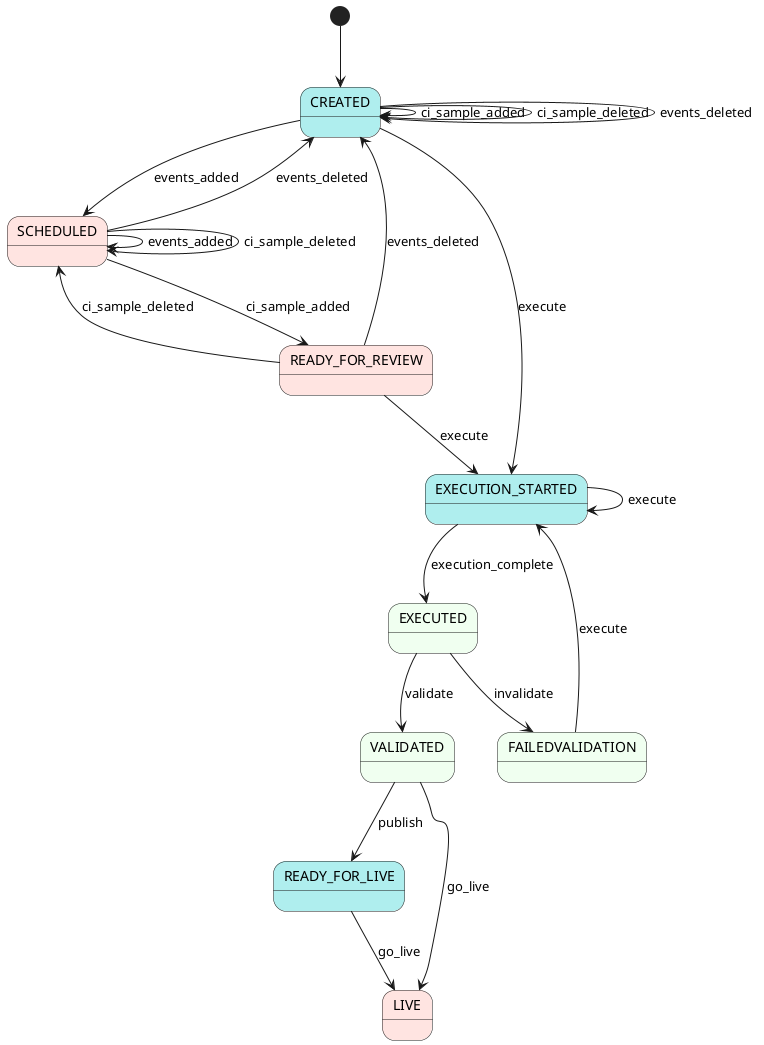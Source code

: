 @startuml
skinparam state {
    BackgroundColor HoneyDew
    BackgroundColor<<New>> MistyRose
    BackgroundColor<<Changed>> PaleTurquoise
}
skinparam note {
    BackgroundColor<<New>> MistyRose
    BackgroundColor<<Changed>> PaleTurquoise
}

[*] --> CREATED
CREATED<<Changed>> --> CREATED : ci_sample_added
CREATED<<Changed>> --> CREATED : ci_sample_deleted
CREATED<<Changed>> --> CREATED : events_deleted
CREATED<<Changed>> --> SCHEDULED : events_added
CREATED --> EXECUTION_STARTED : execute
SCHEDULED<<New>> --> SCHEDULED : events_added
SCHEDULED<<New>> --> SCHEDULED : ci_sample_deleted
SCHEDULED<<New>> --> READY_FOR_REVIEW : ci_sample_added
READY_FOR_REVIEW<<New>> --> SCHEDULED : ci_sample_deleted
READY_FOR_REVIEW<<New>> --> CREATED : events_deleted
SCHEDULED<<New>> --> CREATED : events_deleted
READY_FOR_REVIEW<<New>> --> EXECUTION_STARTED : execute
EXECUTION_STARTED<<Changed>> --> EXECUTION_STARTED : execute
EXECUTION_STARTED --> EXECUTED : execution_complete
EXECUTED --> VALIDATED : validate
EXECUTED --> FAILEDVALIDATION : invalidate
VALIDATED --> READY_FOR_LIVE<<Changed>> : publish
VALIDATED  --> LIVE : go_live
READY_FOR_LIVE --> LIVE<<New>> : go_live
FAILEDVALIDATION --> EXECUTION_STARTED : execute
@enduml